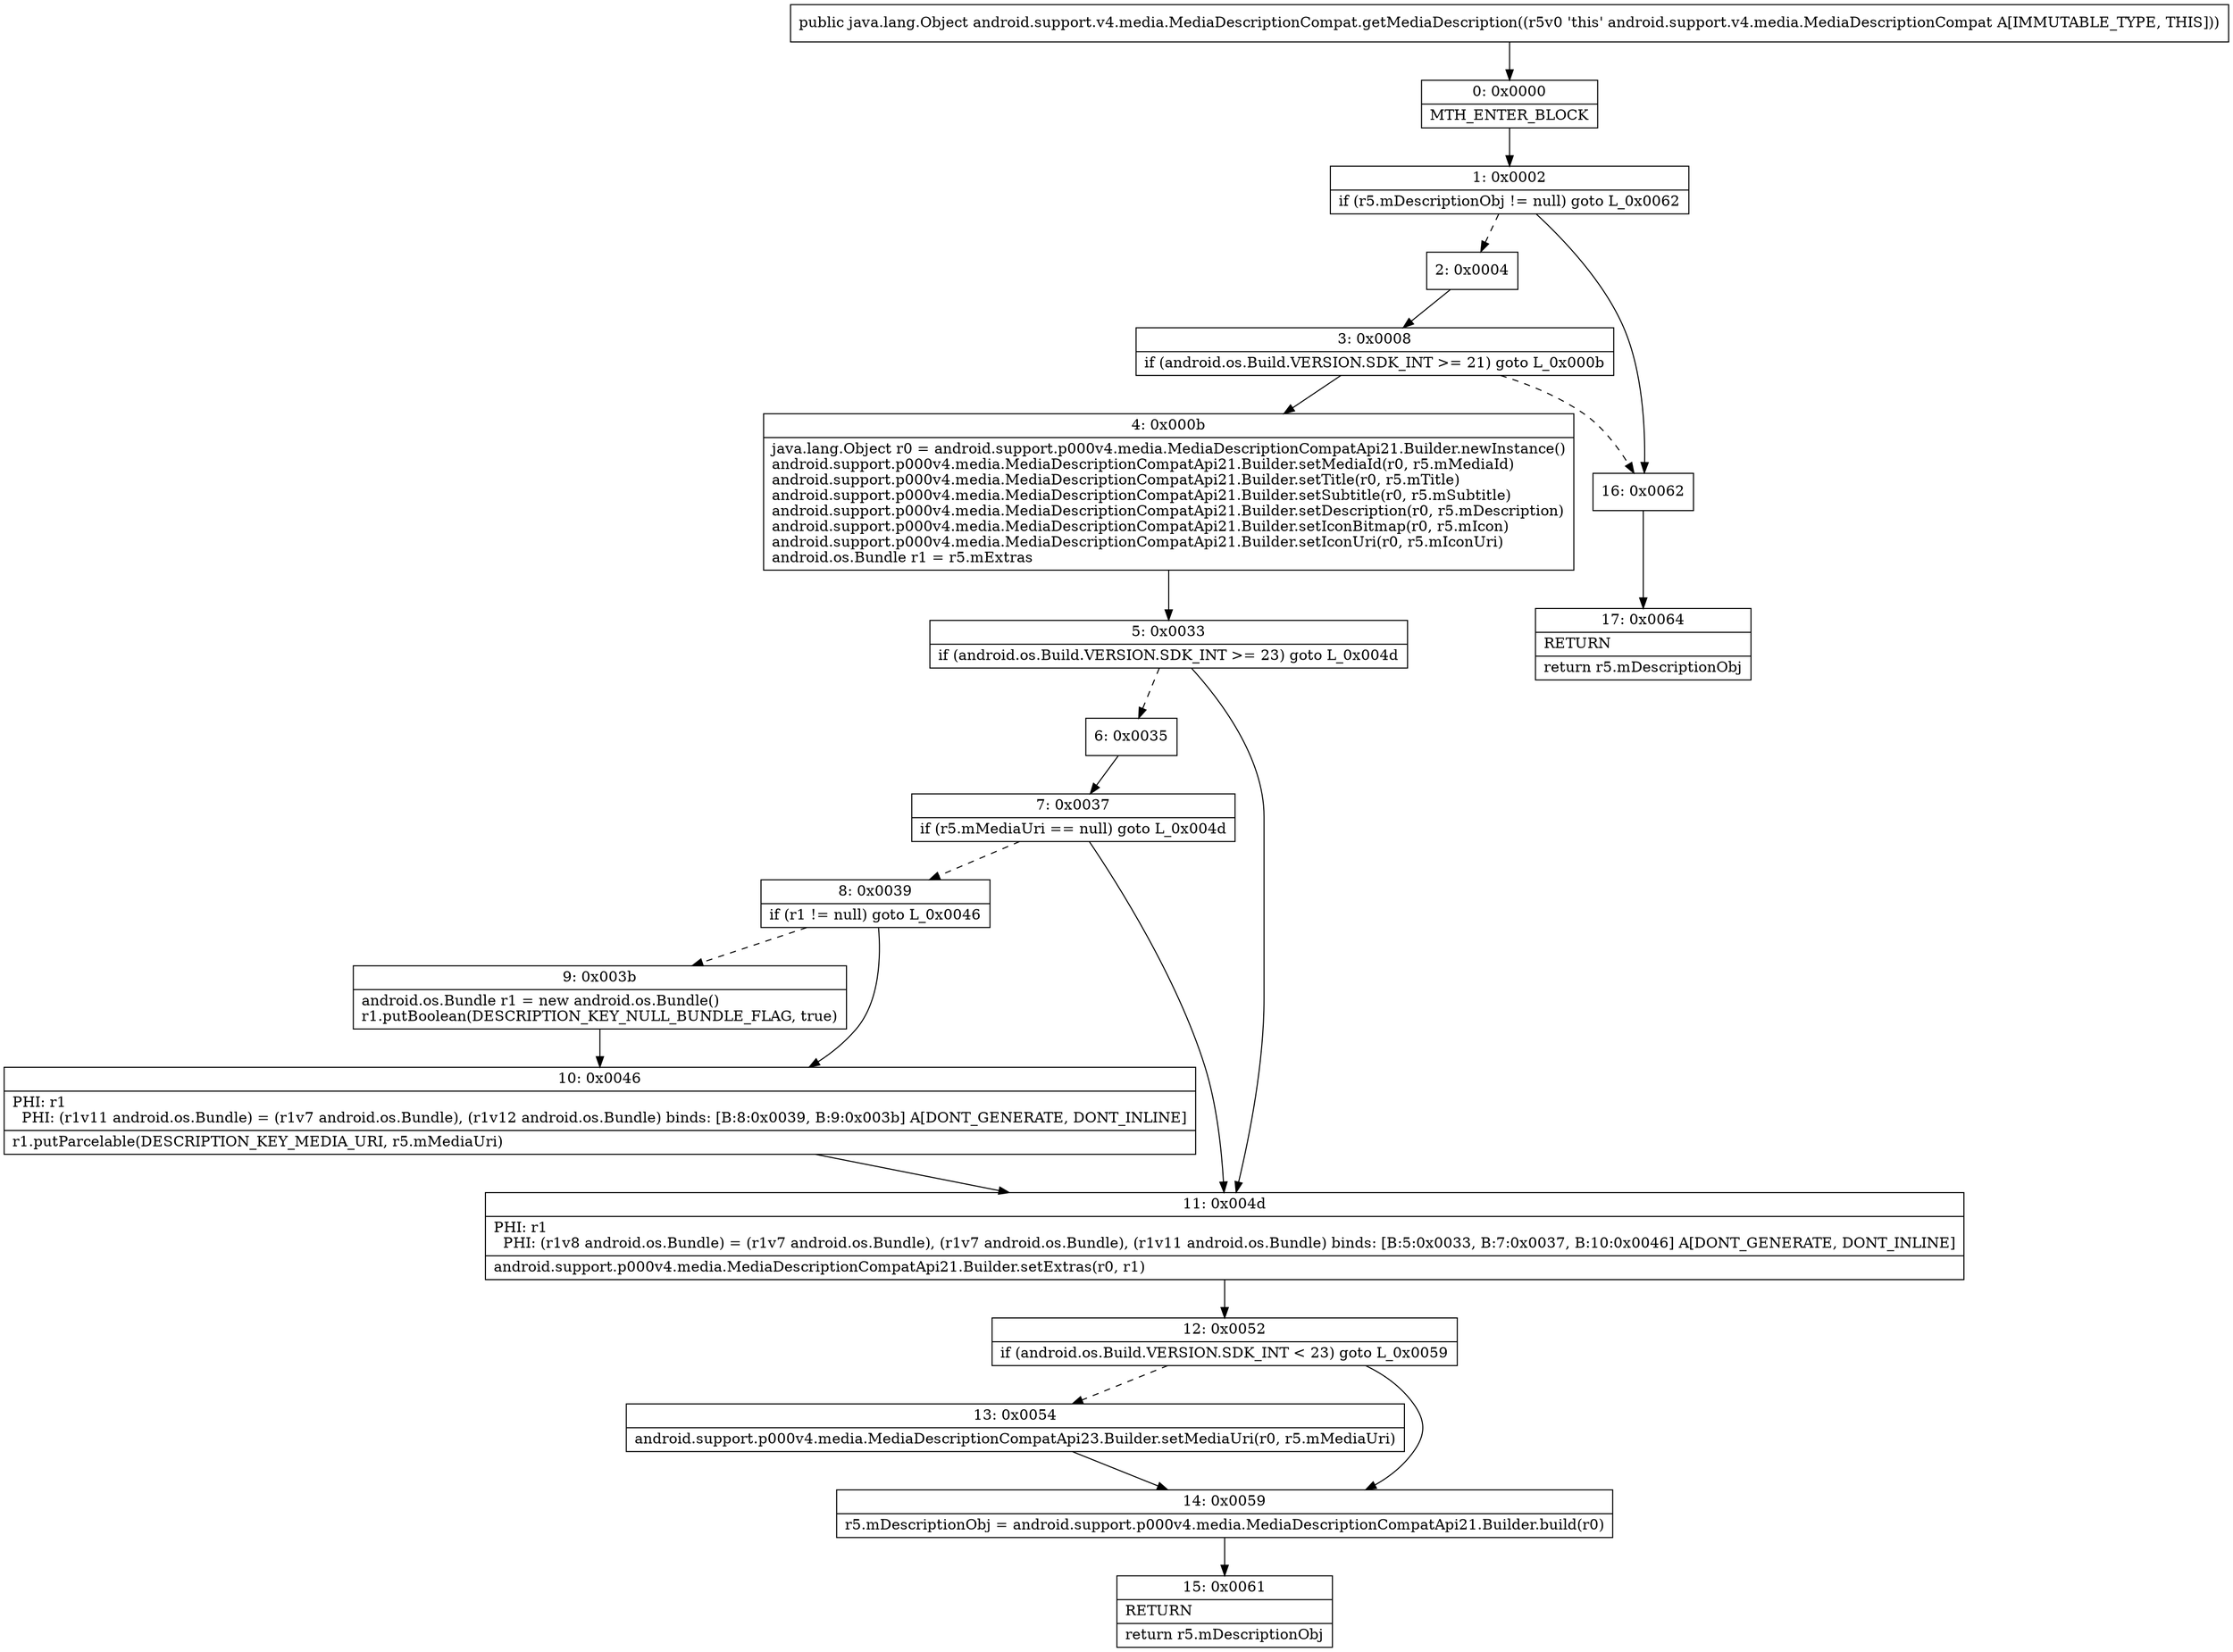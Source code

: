 digraph "CFG forandroid.support.v4.media.MediaDescriptionCompat.getMediaDescription()Ljava\/lang\/Object;" {
Node_0 [shape=record,label="{0\:\ 0x0000|MTH_ENTER_BLOCK\l}"];
Node_1 [shape=record,label="{1\:\ 0x0002|if (r5.mDescriptionObj != null) goto L_0x0062\l}"];
Node_2 [shape=record,label="{2\:\ 0x0004}"];
Node_3 [shape=record,label="{3\:\ 0x0008|if (android.os.Build.VERSION.SDK_INT \>= 21) goto L_0x000b\l}"];
Node_4 [shape=record,label="{4\:\ 0x000b|java.lang.Object r0 = android.support.p000v4.media.MediaDescriptionCompatApi21.Builder.newInstance()\landroid.support.p000v4.media.MediaDescriptionCompatApi21.Builder.setMediaId(r0, r5.mMediaId)\landroid.support.p000v4.media.MediaDescriptionCompatApi21.Builder.setTitle(r0, r5.mTitle)\landroid.support.p000v4.media.MediaDescriptionCompatApi21.Builder.setSubtitle(r0, r5.mSubtitle)\landroid.support.p000v4.media.MediaDescriptionCompatApi21.Builder.setDescription(r0, r5.mDescription)\landroid.support.p000v4.media.MediaDescriptionCompatApi21.Builder.setIconBitmap(r0, r5.mIcon)\landroid.support.p000v4.media.MediaDescriptionCompatApi21.Builder.setIconUri(r0, r5.mIconUri)\landroid.os.Bundle r1 = r5.mExtras\l}"];
Node_5 [shape=record,label="{5\:\ 0x0033|if (android.os.Build.VERSION.SDK_INT \>= 23) goto L_0x004d\l}"];
Node_6 [shape=record,label="{6\:\ 0x0035}"];
Node_7 [shape=record,label="{7\:\ 0x0037|if (r5.mMediaUri == null) goto L_0x004d\l}"];
Node_8 [shape=record,label="{8\:\ 0x0039|if (r1 != null) goto L_0x0046\l}"];
Node_9 [shape=record,label="{9\:\ 0x003b|android.os.Bundle r1 = new android.os.Bundle()\lr1.putBoolean(DESCRIPTION_KEY_NULL_BUNDLE_FLAG, true)\l}"];
Node_10 [shape=record,label="{10\:\ 0x0046|PHI: r1 \l  PHI: (r1v11 android.os.Bundle) = (r1v7 android.os.Bundle), (r1v12 android.os.Bundle) binds: [B:8:0x0039, B:9:0x003b] A[DONT_GENERATE, DONT_INLINE]\l|r1.putParcelable(DESCRIPTION_KEY_MEDIA_URI, r5.mMediaUri)\l}"];
Node_11 [shape=record,label="{11\:\ 0x004d|PHI: r1 \l  PHI: (r1v8 android.os.Bundle) = (r1v7 android.os.Bundle), (r1v7 android.os.Bundle), (r1v11 android.os.Bundle) binds: [B:5:0x0033, B:7:0x0037, B:10:0x0046] A[DONT_GENERATE, DONT_INLINE]\l|android.support.p000v4.media.MediaDescriptionCompatApi21.Builder.setExtras(r0, r1)\l}"];
Node_12 [shape=record,label="{12\:\ 0x0052|if (android.os.Build.VERSION.SDK_INT \< 23) goto L_0x0059\l}"];
Node_13 [shape=record,label="{13\:\ 0x0054|android.support.p000v4.media.MediaDescriptionCompatApi23.Builder.setMediaUri(r0, r5.mMediaUri)\l}"];
Node_14 [shape=record,label="{14\:\ 0x0059|r5.mDescriptionObj = android.support.p000v4.media.MediaDescriptionCompatApi21.Builder.build(r0)\l}"];
Node_15 [shape=record,label="{15\:\ 0x0061|RETURN\l|return r5.mDescriptionObj\l}"];
Node_16 [shape=record,label="{16\:\ 0x0062}"];
Node_17 [shape=record,label="{17\:\ 0x0064|RETURN\l|return r5.mDescriptionObj\l}"];
MethodNode[shape=record,label="{public java.lang.Object android.support.v4.media.MediaDescriptionCompat.getMediaDescription((r5v0 'this' android.support.v4.media.MediaDescriptionCompat A[IMMUTABLE_TYPE, THIS])) }"];
MethodNode -> Node_0;
Node_0 -> Node_1;
Node_1 -> Node_2[style=dashed];
Node_1 -> Node_16;
Node_2 -> Node_3;
Node_3 -> Node_4;
Node_3 -> Node_16[style=dashed];
Node_4 -> Node_5;
Node_5 -> Node_6[style=dashed];
Node_5 -> Node_11;
Node_6 -> Node_7;
Node_7 -> Node_8[style=dashed];
Node_7 -> Node_11;
Node_8 -> Node_9[style=dashed];
Node_8 -> Node_10;
Node_9 -> Node_10;
Node_10 -> Node_11;
Node_11 -> Node_12;
Node_12 -> Node_13[style=dashed];
Node_12 -> Node_14;
Node_13 -> Node_14;
Node_14 -> Node_15;
Node_16 -> Node_17;
}

